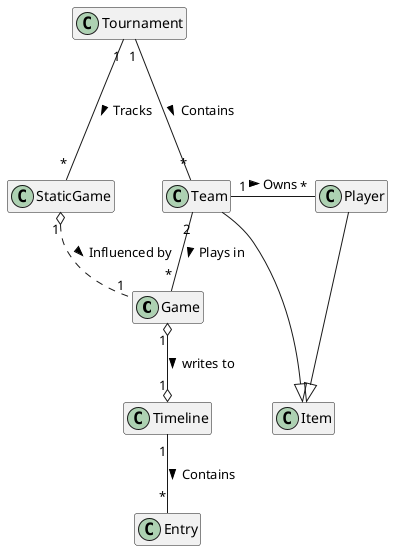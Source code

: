 @startuml
hide members
hide methods
class Game

class Entry

class Item

class Player

class StaticGame

class Team

class Timeline

class Tournament

Tournament "1" --- "*" Team : Contains >
Tournament "1" --- "*" StaticGame : Tracks >

StaticGame "1" o.. "1" Game : Influenced by >
Team "2" - "*" Game : Plays in >

Game "1" o--o "1" Timeline : writes to >

Timeline "1" -- "*" Entry : Contains >

Team "1" - "*" Player : Owns >

Player ---|> Item
Team ---|> Item

@enduml